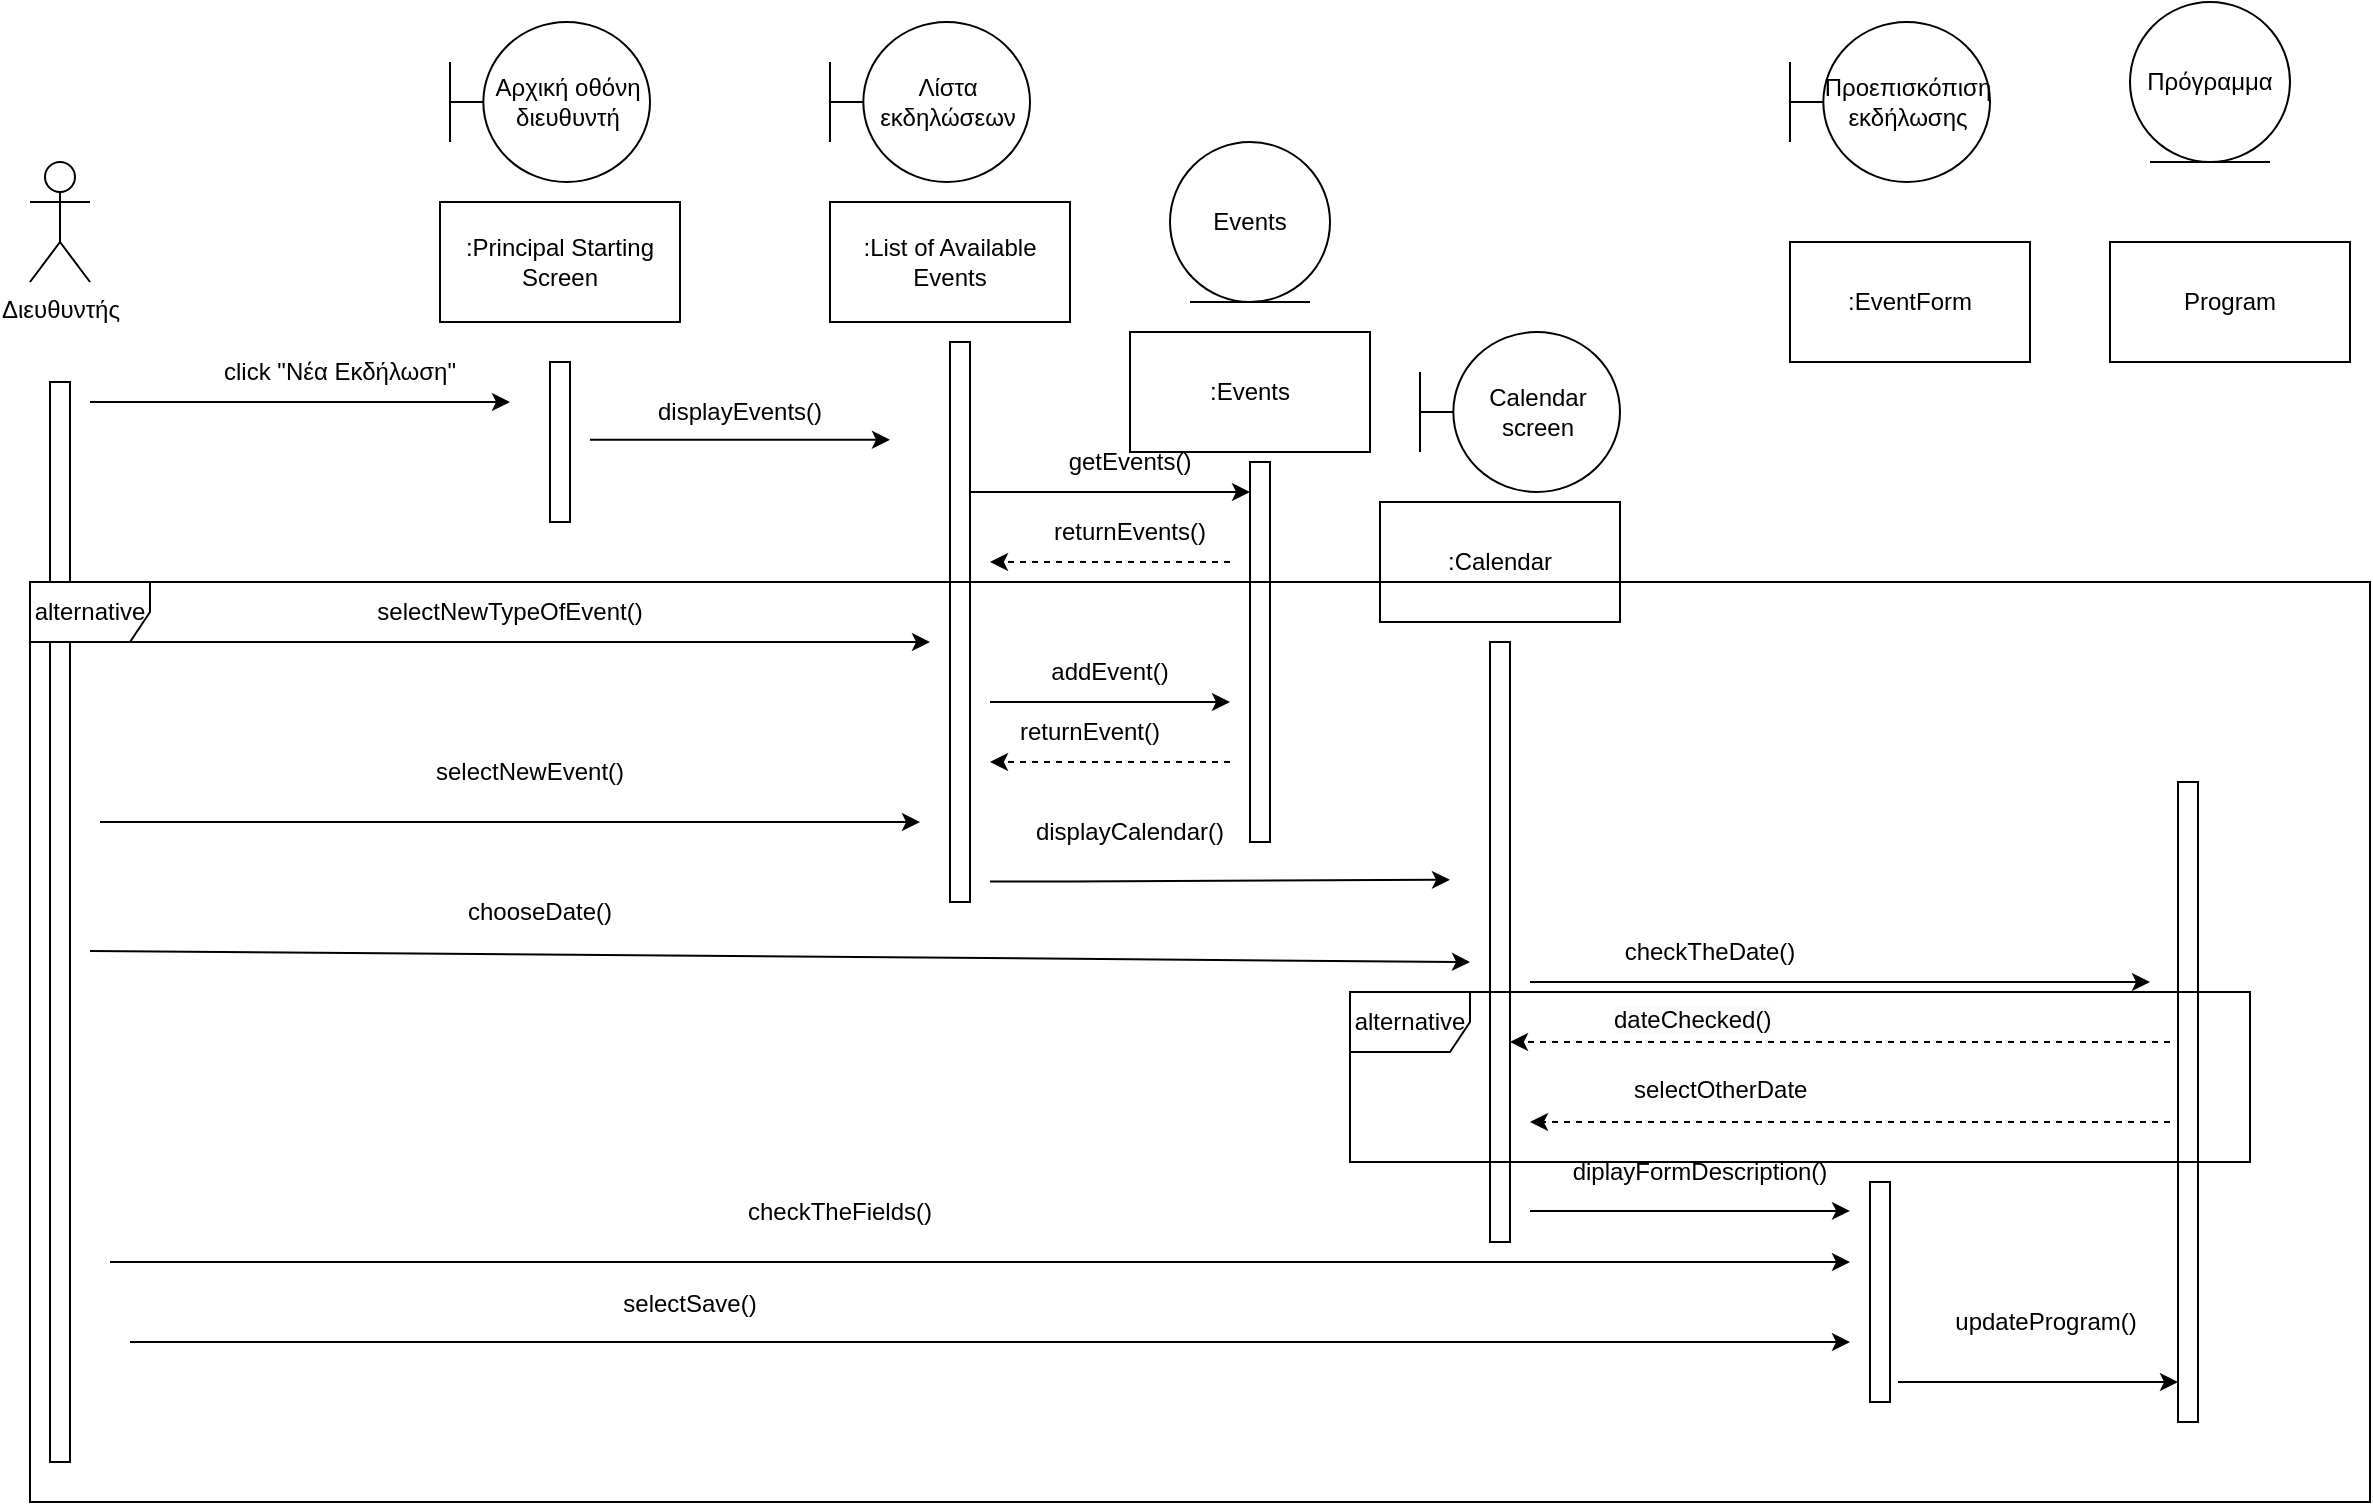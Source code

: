 <mxfile version="21.2.9" type="device">
  <diagram name="Σελίδα-1" id="_hZ1gId-OVQhcvWA_aiZ">
    <mxGraphModel dx="2133" dy="3173" grid="1" gridSize="10" guides="1" tooltips="1" connect="1" arrows="1" fold="1" page="1" pageScale="1" pageWidth="827" pageHeight="1169" math="0" shadow="0">
      <root>
        <mxCell id="0" />
        <mxCell id="1" parent="0" />
        <mxCell id="gDzTRsx5LZbyPDXzQz8e-2" value="Αρχική οθόνη διευθυντή" style="shape=umlBoundary;whiteSpace=wrap;html=1;" parent="1" vertex="1">
          <mxGeometry x="-330" y="-1210" width="100" height="80" as="geometry" />
        </mxCell>
        <mxCell id="gDzTRsx5LZbyPDXzQz8e-3" value="Διευθυντής" style="shape=umlActor;verticalLabelPosition=bottom;verticalAlign=top;html=1;" parent="1" vertex="1">
          <mxGeometry x="-540" y="-1140" width="30" height="60" as="geometry" />
        </mxCell>
        <mxCell id="gDzTRsx5LZbyPDXzQz8e-5" value="Λίστα εκδηλώσεων" style="shape=umlBoundary;whiteSpace=wrap;html=1;" parent="1" vertex="1">
          <mxGeometry x="-140" y="-1210" width="100" height="80" as="geometry" />
        </mxCell>
        <mxCell id="gDzTRsx5LZbyPDXzQz8e-6" value="Προεπισκόπιση&lt;br&gt;εκδήλωσης" style="shape=umlBoundary;whiteSpace=wrap;html=1;" parent="1" vertex="1">
          <mxGeometry x="340" y="-1210" width="100" height="80" as="geometry" />
        </mxCell>
        <mxCell id="gDzTRsx5LZbyPDXzQz8e-7" value="Πρόγραμμα" style="ellipse;shape=umlEntity;whiteSpace=wrap;html=1;" parent="1" vertex="1">
          <mxGeometry x="510" y="-1220" width="80" height="80" as="geometry" />
        </mxCell>
        <mxCell id="gDzTRsx5LZbyPDXzQz8e-8" value="" style="html=1;points=[];perimeter=orthogonalPerimeter;outlineConnect=0;targetShapes=umlLifeline;portConstraint=eastwest;newEdgeStyle={&quot;edgeStyle&quot;:&quot;elbowEdgeStyle&quot;,&quot;elbow&quot;:&quot;vertical&quot;,&quot;curved&quot;:0,&quot;rounded&quot;:0};" parent="1" vertex="1">
          <mxGeometry x="-530" y="-1030" width="10" height="540" as="geometry" />
        </mxCell>
        <mxCell id="gDzTRsx5LZbyPDXzQz8e-9" value="" style="endArrow=classic;html=1;rounded=0;" parent="1" edge="1">
          <mxGeometry width="50" height="50" relative="1" as="geometry">
            <mxPoint x="-510" y="-1020" as="sourcePoint" />
            <mxPoint x="-300" y="-1020" as="targetPoint" />
          </mxGeometry>
        </mxCell>
        <mxCell id="gDzTRsx5LZbyPDXzQz8e-10" value="click &quot;Νέα Εκδήλωση&quot;" style="text;html=1;strokeColor=none;fillColor=none;align=center;verticalAlign=middle;whiteSpace=wrap;rounded=0;" parent="1" vertex="1">
          <mxGeometry x="-460" y="-1050" width="150" height="30" as="geometry" />
        </mxCell>
        <mxCell id="gDzTRsx5LZbyPDXzQz8e-11" value="" style="html=1;points=[];perimeter=orthogonalPerimeter;outlineConnect=0;targetShapes=umlLifeline;portConstraint=eastwest;newEdgeStyle={&quot;edgeStyle&quot;:&quot;elbowEdgeStyle&quot;,&quot;elbow&quot;:&quot;vertical&quot;,&quot;curved&quot;:0,&quot;rounded&quot;:0};" parent="1" vertex="1">
          <mxGeometry x="-280" y="-1040" width="10" height="80" as="geometry" />
        </mxCell>
        <mxCell id="gDzTRsx5LZbyPDXzQz8e-12" value="" style="html=1;points=[];perimeter=orthogonalPerimeter;outlineConnect=0;targetShapes=umlLifeline;portConstraint=eastwest;newEdgeStyle={&quot;edgeStyle&quot;:&quot;elbowEdgeStyle&quot;,&quot;elbow&quot;:&quot;vertical&quot;,&quot;curved&quot;:0,&quot;rounded&quot;:0};" parent="1" vertex="1">
          <mxGeometry x="-80" y="-1050" width="10" height="280" as="geometry" />
        </mxCell>
        <mxCell id="gDzTRsx5LZbyPDXzQz8e-13" value="" style="endArrow=classic;html=1;rounded=0;" parent="1" edge="1">
          <mxGeometry width="50" height="50" relative="1" as="geometry">
            <mxPoint x="-260" y="-1001.11" as="sourcePoint" />
            <mxPoint x="-110" y="-1001.11" as="targetPoint" />
          </mxGeometry>
        </mxCell>
        <mxCell id="gDzTRsx5LZbyPDXzQz8e-14" value="displayEvents()" style="text;html=1;strokeColor=none;fillColor=none;align=center;verticalAlign=middle;whiteSpace=wrap;rounded=0;" parent="1" vertex="1">
          <mxGeometry x="-230" y="-1030" width="90" height="30" as="geometry" />
        </mxCell>
        <mxCell id="gDzTRsx5LZbyPDXzQz8e-15" value="" style="endArrow=classic;html=1;rounded=0;" parent="1" edge="1">
          <mxGeometry width="50" height="50" relative="1" as="geometry">
            <mxPoint x="-500" y="-900" as="sourcePoint" />
            <mxPoint x="-90" y="-900" as="targetPoint" />
          </mxGeometry>
        </mxCell>
        <mxCell id="gDzTRsx5LZbyPDXzQz8e-16" value="selectNewEvent()" style="text;html=1;strokeColor=none;fillColor=none;align=center;verticalAlign=middle;whiteSpace=wrap;rounded=0;" parent="1" vertex="1">
          <mxGeometry x="-350" y="-850" width="120" height="30" as="geometry" />
        </mxCell>
        <mxCell id="gDzTRsx5LZbyPDXzQz8e-17" value="" style="html=1;points=[];perimeter=orthogonalPerimeter;outlineConnect=0;targetShapes=umlLifeline;portConstraint=eastwest;newEdgeStyle={&quot;edgeStyle&quot;:&quot;elbowEdgeStyle&quot;,&quot;elbow&quot;:&quot;vertical&quot;,&quot;curved&quot;:0,&quot;rounded&quot;:0};" parent="1" vertex="1">
          <mxGeometry x="190" y="-900" width="10" height="300" as="geometry" />
        </mxCell>
        <mxCell id="gDzTRsx5LZbyPDXzQz8e-18" value="" style="endArrow=classic;html=1;rounded=0;" parent="1" edge="1">
          <mxGeometry width="50" height="50" relative="1" as="geometry">
            <mxPoint x="-60" y="-780.23" as="sourcePoint" />
            <mxPoint x="170" y="-781.11" as="targetPoint" />
            <Array as="points">
              <mxPoint x="-20" y="-780.23" />
            </Array>
          </mxGeometry>
        </mxCell>
        <mxCell id="gDzTRsx5LZbyPDXzQz8e-19" value="displayCalendar()" style="text;html=1;strokeColor=none;fillColor=none;align=center;verticalAlign=middle;whiteSpace=wrap;rounded=0;" parent="1" vertex="1">
          <mxGeometry x="-60" y="-820" width="140" height="30" as="geometry" />
        </mxCell>
        <mxCell id="gDzTRsx5LZbyPDXzQz8e-20" value="" style="endArrow=classic;html=1;rounded=0;" parent="1" edge="1">
          <mxGeometry width="50" height="50" relative="1" as="geometry">
            <mxPoint x="-510" y="-745.56" as="sourcePoint" />
            <mxPoint x="180" y="-740" as="targetPoint" />
          </mxGeometry>
        </mxCell>
        <mxCell id="gDzTRsx5LZbyPDXzQz8e-21" value="chooseDate()" style="text;html=1;strokeColor=none;fillColor=none;align=center;verticalAlign=middle;whiteSpace=wrap;rounded=0;" parent="1" vertex="1">
          <mxGeometry x="-340" y="-780" width="110" height="30" as="geometry" />
        </mxCell>
        <mxCell id="gDzTRsx5LZbyPDXzQz8e-22" value="" style="html=1;points=[];perimeter=orthogonalPerimeter;outlineConnect=0;targetShapes=umlLifeline;portConstraint=eastwest;newEdgeStyle={&quot;edgeStyle&quot;:&quot;elbowEdgeStyle&quot;,&quot;elbow&quot;:&quot;vertical&quot;,&quot;curved&quot;:0,&quot;rounded&quot;:0};" parent="1" vertex="1">
          <mxGeometry x="534" y="-830" width="10" height="320" as="geometry" />
        </mxCell>
        <mxCell id="gDzTRsx5LZbyPDXzQz8e-23" value="" style="endArrow=classic;html=1;rounded=0;" parent="1" edge="1">
          <mxGeometry width="50" height="50" relative="1" as="geometry">
            <mxPoint x="210" y="-730" as="sourcePoint" />
            <mxPoint x="520" y="-730" as="targetPoint" />
          </mxGeometry>
        </mxCell>
        <mxCell id="gDzTRsx5LZbyPDXzQz8e-24" value="checkTheDate()" style="text;html=1;strokeColor=none;fillColor=none;align=center;verticalAlign=middle;whiteSpace=wrap;rounded=0;" parent="1" vertex="1">
          <mxGeometry x="250" y="-760" width="100" height="30" as="geometry" />
        </mxCell>
        <mxCell id="gDzTRsx5LZbyPDXzQz8e-25" value="Calendar screen" style="shape=umlBoundary;whiteSpace=wrap;html=1;" parent="1" vertex="1">
          <mxGeometry x="155" y="-1055" width="100" height="80" as="geometry" />
        </mxCell>
        <mxCell id="gDzTRsx5LZbyPDXzQz8e-27" value="" style="endArrow=classic;html=1;rounded=0;dashed=1;" parent="1" target="gDzTRsx5LZbyPDXzQz8e-17" edge="1">
          <mxGeometry width="50" height="50" relative="1" as="geometry">
            <mxPoint x="530" y="-700" as="sourcePoint" />
            <mxPoint x="130" y="-690" as="targetPoint" />
          </mxGeometry>
        </mxCell>
        <mxCell id="gDzTRsx5LZbyPDXzQz8e-28" value="&lt;span style=&quot;color: rgb(0, 0, 0); font-family: Helvetica; font-size: 12px; font-style: normal; font-variant-ligatures: normal; font-variant-caps: normal; font-weight: 400; letter-spacing: normal; orphans: 2; text-align: center; text-indent: 0px; text-transform: none; widows: 2; word-spacing: 0px; -webkit-text-stroke-width: 0px; background-color: rgb(251, 251, 251); text-decoration-thickness: initial; text-decoration-style: initial; text-decoration-color: initial; float: none; display: inline !important;&quot;&gt;dateChecked()&lt;/span&gt;" style="text;whiteSpace=wrap;html=1;" parent="1" vertex="1">
          <mxGeometry x="250" y="-725" width="120" height="40" as="geometry" />
        </mxCell>
        <mxCell id="gDzTRsx5LZbyPDXzQz8e-29" value="" style="html=1;points=[];perimeter=orthogonalPerimeter;outlineConnect=0;targetShapes=umlLifeline;portConstraint=eastwest;newEdgeStyle={&quot;edgeStyle&quot;:&quot;elbowEdgeStyle&quot;,&quot;elbow&quot;:&quot;vertical&quot;,&quot;curved&quot;:0,&quot;rounded&quot;:0};" parent="1" vertex="1">
          <mxGeometry x="380" y="-630" width="10" height="110" as="geometry" />
        </mxCell>
        <mxCell id="gDzTRsx5LZbyPDXzQz8e-30" value="" style="endArrow=classic;html=1;rounded=0;" parent="1" edge="1">
          <mxGeometry width="50" height="50" relative="1" as="geometry">
            <mxPoint x="210" y="-615.56" as="sourcePoint" />
            <mxPoint x="370" y="-615.56" as="targetPoint" />
          </mxGeometry>
        </mxCell>
        <mxCell id="gDzTRsx5LZbyPDXzQz8e-31" value="diplayFormDescription()" style="text;html=1;strokeColor=none;fillColor=none;align=center;verticalAlign=middle;whiteSpace=wrap;rounded=0;" parent="1" vertex="1">
          <mxGeometry x="230" y="-650" width="130" height="30" as="geometry" />
        </mxCell>
        <mxCell id="gDzTRsx5LZbyPDXzQz8e-32" value="" style="endArrow=classic;html=1;rounded=0;" parent="1" edge="1">
          <mxGeometry width="50" height="50" relative="1" as="geometry">
            <mxPoint x="-500" y="-590" as="sourcePoint" />
            <mxPoint x="370" y="-590" as="targetPoint" />
          </mxGeometry>
        </mxCell>
        <mxCell id="gDzTRsx5LZbyPDXzQz8e-34" value="checkTheFields()" style="text;html=1;strokeColor=none;fillColor=none;align=center;verticalAlign=middle;whiteSpace=wrap;rounded=0;" parent="1" vertex="1">
          <mxGeometry x="-190" y="-630" width="110" height="30" as="geometry" />
        </mxCell>
        <mxCell id="gDzTRsx5LZbyPDXzQz8e-35" value="" style="endArrow=classic;html=1;rounded=0;" parent="1" edge="1">
          <mxGeometry width="50" height="50" relative="1" as="geometry">
            <mxPoint x="-490" y="-550" as="sourcePoint" />
            <mxPoint x="370" y="-550" as="targetPoint" />
          </mxGeometry>
        </mxCell>
        <mxCell id="gDzTRsx5LZbyPDXzQz8e-36" value="selectSave()" style="text;html=1;strokeColor=none;fillColor=none;align=center;verticalAlign=middle;whiteSpace=wrap;rounded=0;" parent="1" vertex="1">
          <mxGeometry x="-240" y="-584" width="60" height="30" as="geometry" />
        </mxCell>
        <mxCell id="gDzTRsx5LZbyPDXzQz8e-37" value="" style="endArrow=classic;html=1;rounded=0;" parent="1" edge="1">
          <mxGeometry width="50" height="50" relative="1" as="geometry">
            <mxPoint x="394" y="-530" as="sourcePoint" />
            <mxPoint x="534" y="-530" as="targetPoint" />
          </mxGeometry>
        </mxCell>
        <mxCell id="gDzTRsx5LZbyPDXzQz8e-38" value="updateProgram()" style="text;html=1;strokeColor=none;fillColor=none;align=center;verticalAlign=middle;whiteSpace=wrap;rounded=0;" parent="1" vertex="1">
          <mxGeometry x="420" y="-575" width="96" height="30" as="geometry" />
        </mxCell>
        <mxCell id="gDzTRsx5LZbyPDXzQz8e-39" value=":Principal Starting Screen" style="rounded=0;whiteSpace=wrap;html=1;" parent="1" vertex="1">
          <mxGeometry x="-335" y="-1120" width="120" height="60" as="geometry" />
        </mxCell>
        <mxCell id="gDzTRsx5LZbyPDXzQz8e-40" value=":List of Available Events" style="rounded=0;whiteSpace=wrap;html=1;" parent="1" vertex="1">
          <mxGeometry x="-140" y="-1120" width="120" height="60" as="geometry" />
        </mxCell>
        <mxCell id="gDzTRsx5LZbyPDXzQz8e-41" value=":Calendar" style="rounded=0;whiteSpace=wrap;html=1;" parent="1" vertex="1">
          <mxGeometry x="135" y="-970" width="120" height="60" as="geometry" />
        </mxCell>
        <mxCell id="gDzTRsx5LZbyPDXzQz8e-42" value=":EventForm" style="rounded=0;whiteSpace=wrap;html=1;" parent="1" vertex="1">
          <mxGeometry x="340" y="-1100" width="120" height="60" as="geometry" />
        </mxCell>
        <mxCell id="gDzTRsx5LZbyPDXzQz8e-43" value="Program" style="rounded=0;whiteSpace=wrap;html=1;" parent="1" vertex="1">
          <mxGeometry x="500" y="-1100" width="120" height="60" as="geometry" />
        </mxCell>
        <mxCell id="gDzTRsx5LZbyPDXzQz8e-45" value="" style="endArrow=classic;html=1;rounded=0;" parent="1" edge="1">
          <mxGeometry width="50" height="50" relative="1" as="geometry">
            <mxPoint x="-505" y="-810" as="sourcePoint" />
            <mxPoint x="-95" y="-810" as="targetPoint" />
          </mxGeometry>
        </mxCell>
        <mxCell id="gDzTRsx5LZbyPDXzQz8e-46" value="selectNewTypeOfEvent()" style="text;html=1;strokeColor=none;fillColor=none;align=center;verticalAlign=middle;whiteSpace=wrap;rounded=0;" parent="1" vertex="1">
          <mxGeometry x="-380" y="-930" width="160" height="30" as="geometry" />
        </mxCell>
        <mxCell id="gDzTRsx5LZbyPDXzQz8e-49" value="Events" style="ellipse;shape=umlEntity;whiteSpace=wrap;html=1;" parent="1" vertex="1">
          <mxGeometry x="30" y="-1150" width="80" height="80" as="geometry" />
        </mxCell>
        <mxCell id="gDzTRsx5LZbyPDXzQz8e-50" value="" style="html=1;points=[];perimeter=orthogonalPerimeter;outlineConnect=0;targetShapes=umlLifeline;portConstraint=eastwest;newEdgeStyle={&quot;edgeStyle&quot;:&quot;elbowEdgeStyle&quot;,&quot;elbow&quot;:&quot;vertical&quot;,&quot;curved&quot;:0,&quot;rounded&quot;:0};" parent="1" vertex="1">
          <mxGeometry x="70" y="-990" width="10" height="190" as="geometry" />
        </mxCell>
        <mxCell id="gDzTRsx5LZbyPDXzQz8e-51" value="" style="endArrow=classic;html=1;rounded=0;" parent="1" target="gDzTRsx5LZbyPDXzQz8e-50" edge="1">
          <mxGeometry width="50" height="50" relative="1" as="geometry">
            <mxPoint x="-70" y="-975" as="sourcePoint" />
            <mxPoint x="40" y="-975" as="targetPoint" />
            <Array as="points" />
          </mxGeometry>
        </mxCell>
        <mxCell id="gDzTRsx5LZbyPDXzQz8e-52" value="getEvents()" style="text;html=1;strokeColor=none;fillColor=none;align=center;verticalAlign=middle;whiteSpace=wrap;rounded=0;" parent="1" vertex="1">
          <mxGeometry x="-20" y="-1005" width="60" height="30" as="geometry" />
        </mxCell>
        <mxCell id="gDzTRsx5LZbyPDXzQz8e-53" value="" style="endArrow=classic;html=1;rounded=0;dashed=1;" parent="1" edge="1">
          <mxGeometry width="50" height="50" relative="1" as="geometry">
            <mxPoint x="60" y="-940" as="sourcePoint" />
            <mxPoint x="-60" y="-940" as="targetPoint" />
          </mxGeometry>
        </mxCell>
        <mxCell id="gDzTRsx5LZbyPDXzQz8e-54" value="returnEvents()" style="text;html=1;strokeColor=none;fillColor=none;align=center;verticalAlign=middle;whiteSpace=wrap;rounded=0;" parent="1" vertex="1">
          <mxGeometry x="-20" y="-970" width="60" height="30" as="geometry" />
        </mxCell>
        <mxCell id="gDzTRsx5LZbyPDXzQz8e-57" value="" style="endArrow=classic;html=1;rounded=0;" parent="1" edge="1">
          <mxGeometry width="50" height="50" relative="1" as="geometry">
            <mxPoint x="-60" y="-870" as="sourcePoint" />
            <mxPoint x="60" y="-870" as="targetPoint" />
          </mxGeometry>
        </mxCell>
        <mxCell id="gDzTRsx5LZbyPDXzQz8e-58" value="addEvent()" style="text;html=1;strokeColor=none;fillColor=none;align=center;verticalAlign=middle;whiteSpace=wrap;rounded=0;" parent="1" vertex="1">
          <mxGeometry x="-30" y="-900" width="60" height="30" as="geometry" />
        </mxCell>
        <mxCell id="gDzTRsx5LZbyPDXzQz8e-59" value="" style="endArrow=classic;html=1;rounded=0;dashed=1;" parent="1" edge="1">
          <mxGeometry width="50" height="50" relative="1" as="geometry">
            <mxPoint x="60" y="-840" as="sourcePoint" />
            <mxPoint x="-60" y="-840" as="targetPoint" />
          </mxGeometry>
        </mxCell>
        <mxCell id="gDzTRsx5LZbyPDXzQz8e-61" value="returnEvent()" style="text;html=1;strokeColor=none;fillColor=none;align=center;verticalAlign=middle;whiteSpace=wrap;rounded=0;" parent="1" vertex="1">
          <mxGeometry x="-40" y="-870" width="60" height="30" as="geometry" />
        </mxCell>
        <mxCell id="gDzTRsx5LZbyPDXzQz8e-62" value="alternative" style="shape=umlFrame;whiteSpace=wrap;html=1;pointerEvents=0;" parent="1" vertex="1">
          <mxGeometry x="-540" y="-930" width="1170" height="460" as="geometry" />
        </mxCell>
        <mxCell id="gDzTRsx5LZbyPDXzQz8e-70" value="" style="endArrow=classic;html=1;rounded=0;dashed=1;" parent="1" edge="1">
          <mxGeometry width="50" height="50" relative="1" as="geometry">
            <mxPoint x="530" y="-660" as="sourcePoint" />
            <mxPoint x="210" y="-660" as="targetPoint" />
          </mxGeometry>
        </mxCell>
        <mxCell id="gDzTRsx5LZbyPDXzQz8e-71" value="&lt;div style=&quot;text-align: center;&quot;&gt;selectOtherDate&lt;/div&gt;" style="text;whiteSpace=wrap;html=1;" parent="1" vertex="1">
          <mxGeometry x="260" y="-690" width="120" height="30" as="geometry" />
        </mxCell>
        <mxCell id="gDzTRsx5LZbyPDXzQz8e-72" value="alternative" style="shape=umlFrame;whiteSpace=wrap;html=1;pointerEvents=0;" parent="1" vertex="1">
          <mxGeometry x="120" y="-725" width="450" height="85" as="geometry" />
        </mxCell>
        <mxCell id="aKNN11iwePuZtYDvYKWx-1" value=":Events" style="rounded=0;whiteSpace=wrap;html=1;" vertex="1" parent="1">
          <mxGeometry x="10" y="-1055" width="120" height="60" as="geometry" />
        </mxCell>
      </root>
    </mxGraphModel>
  </diagram>
</mxfile>
